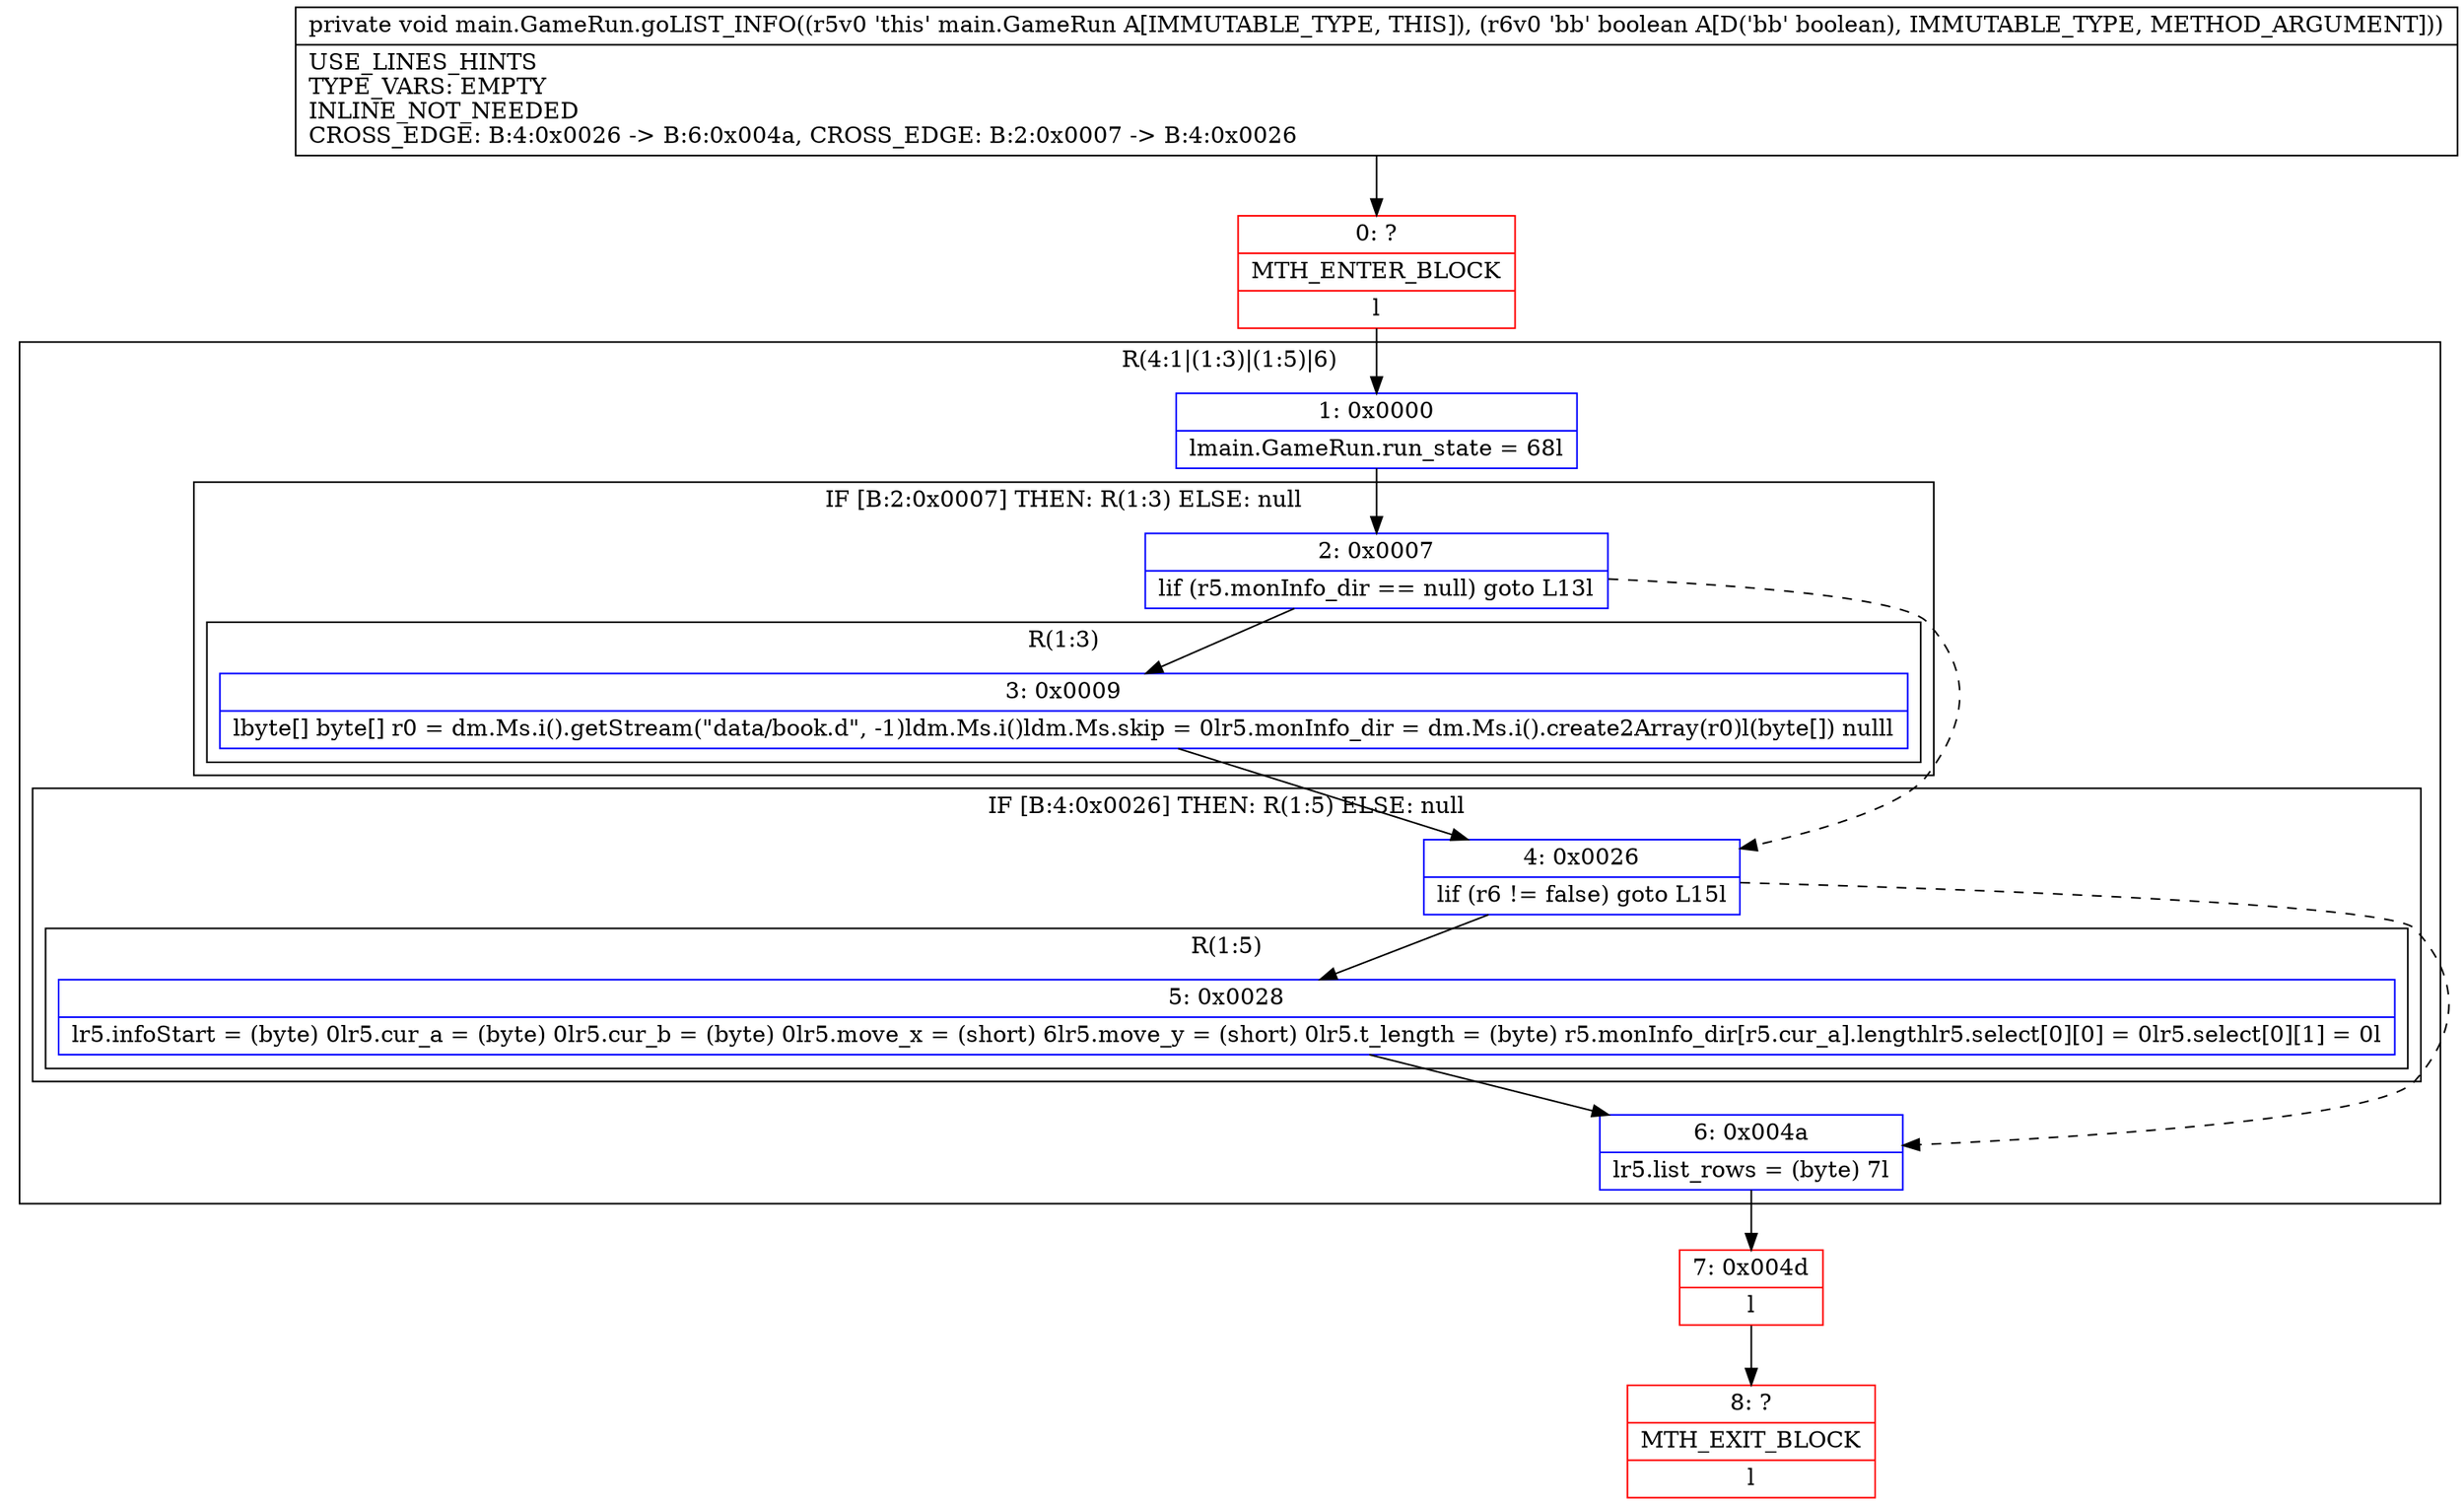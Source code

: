 digraph "CFG formain.GameRun.goLIST_INFO(Z)V" {
subgraph cluster_Region_1347546865 {
label = "R(4:1|(1:3)|(1:5)|6)";
node [shape=record,color=blue];
Node_1 [shape=record,label="{1\:\ 0x0000|lmain.GameRun.run_state = 68l}"];
subgraph cluster_IfRegion_1562800084 {
label = "IF [B:2:0x0007] THEN: R(1:3) ELSE: null";
node [shape=record,color=blue];
Node_2 [shape=record,label="{2\:\ 0x0007|lif (r5.monInfo_dir == null) goto L13l}"];
subgraph cluster_Region_700142574 {
label = "R(1:3)";
node [shape=record,color=blue];
Node_3 [shape=record,label="{3\:\ 0x0009|lbyte[] byte[] r0 = dm.Ms.i().getStream(\"data\/book.d\", \-1)ldm.Ms.i()ldm.Ms.skip = 0lr5.monInfo_dir = dm.Ms.i().create2Array(r0)l(byte[]) nulll}"];
}
}
subgraph cluster_IfRegion_547591708 {
label = "IF [B:4:0x0026] THEN: R(1:5) ELSE: null";
node [shape=record,color=blue];
Node_4 [shape=record,label="{4\:\ 0x0026|lif (r6 != false) goto L15l}"];
subgraph cluster_Region_1112253882 {
label = "R(1:5)";
node [shape=record,color=blue];
Node_5 [shape=record,label="{5\:\ 0x0028|lr5.infoStart = (byte) 0lr5.cur_a = (byte) 0lr5.cur_b = (byte) 0lr5.move_x = (short) 6lr5.move_y = (short) 0lr5.t_length = (byte) r5.monInfo_dir[r5.cur_a].lengthlr5.select[0][0] = 0lr5.select[0][1] = 0l}"];
}
}
Node_6 [shape=record,label="{6\:\ 0x004a|lr5.list_rows = (byte) 7l}"];
}
Node_0 [shape=record,color=red,label="{0\:\ ?|MTH_ENTER_BLOCK\l|l}"];
Node_7 [shape=record,color=red,label="{7\:\ 0x004d|l}"];
Node_8 [shape=record,color=red,label="{8\:\ ?|MTH_EXIT_BLOCK\l|l}"];
MethodNode[shape=record,label="{private void main.GameRun.goLIST_INFO((r5v0 'this' main.GameRun A[IMMUTABLE_TYPE, THIS]), (r6v0 'bb' boolean A[D('bb' boolean), IMMUTABLE_TYPE, METHOD_ARGUMENT]))  | USE_LINES_HINTS\lTYPE_VARS: EMPTY\lINLINE_NOT_NEEDED\lCROSS_EDGE: B:4:0x0026 \-\> B:6:0x004a, CROSS_EDGE: B:2:0x0007 \-\> B:4:0x0026\l}"];
MethodNode -> Node_0;
Node_1 -> Node_2;
Node_2 -> Node_3;
Node_2 -> Node_4[style=dashed];
Node_3 -> Node_4;
Node_4 -> Node_5;
Node_4 -> Node_6[style=dashed];
Node_5 -> Node_6;
Node_6 -> Node_7;
Node_0 -> Node_1;
Node_7 -> Node_8;
}

